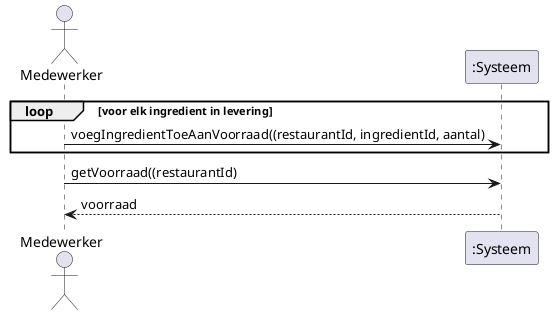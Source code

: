 @startuml

actor Medewerker
participant ":Systeem" as Systeem

loop voor elk ingredient in levering
    Medewerker -> Systeem:voegIngredientToeAanVoorraad((restaurantId, ingredientId, aantal)
end

Medewerker -> Systeem:getVoorraad((restaurantId)
Medewerker <-- Systeem: voorraad

@enduml